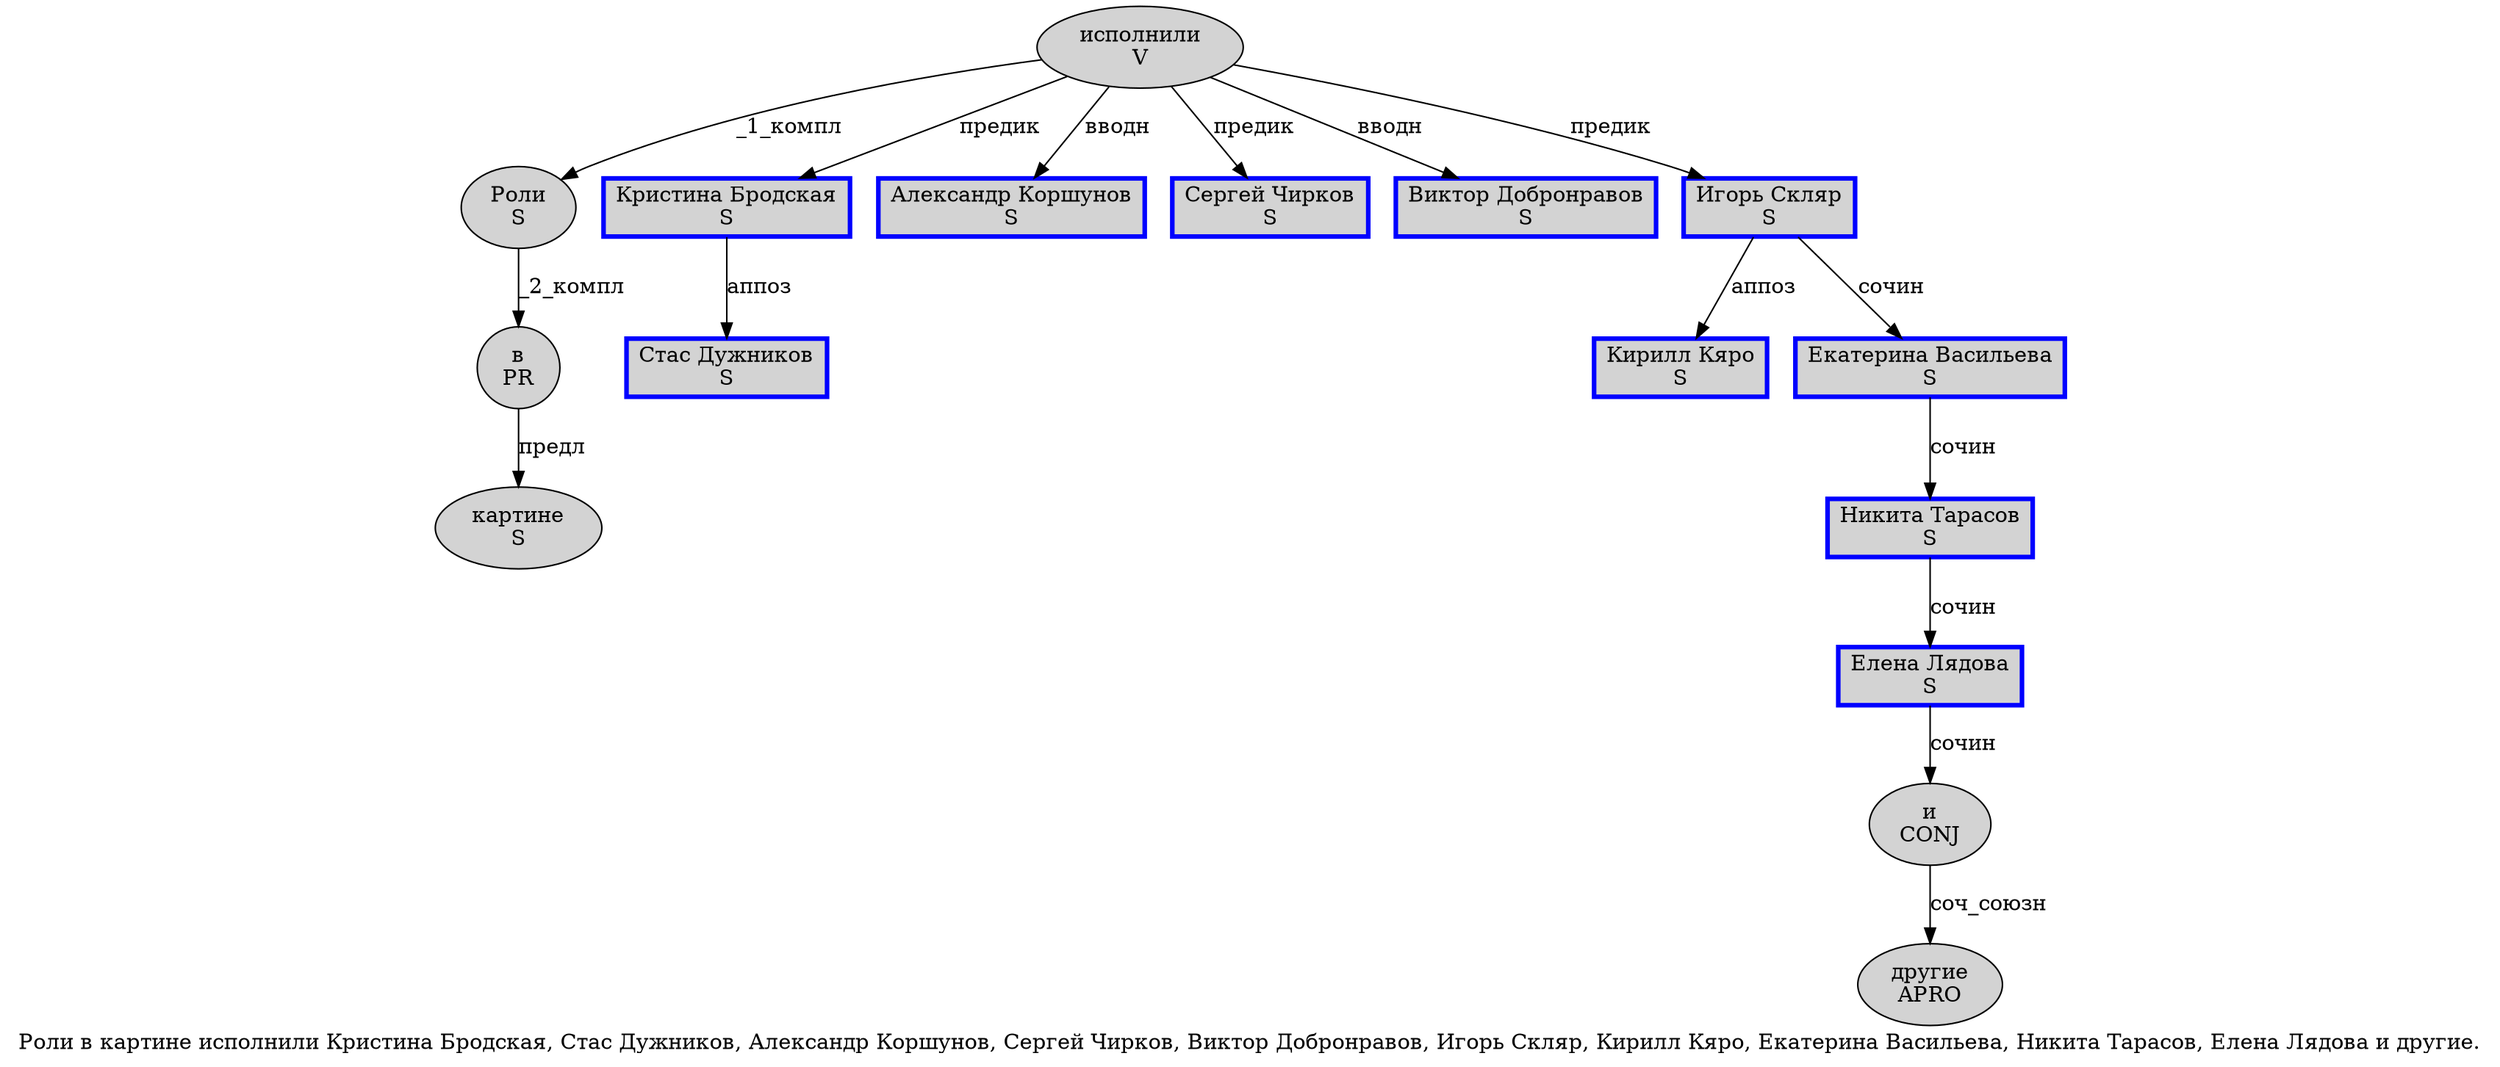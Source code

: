 digraph SENTENCE_1659 {
	graph [label="Роли в картине исполнили Кристина Бродская, Стас Дужников, Александр Коршунов, Сергей Чирков, Виктор Добронравов, Игорь Скляр, Кирилл Кяро, Екатерина Васильева, Никита Тарасов, Елена Лядова и другие."]
	node [style=filled]
		0 [label="Роли
S" color="" fillcolor=lightgray penwidth=1 shape=ellipse]
		1 [label="в
PR" color="" fillcolor=lightgray penwidth=1 shape=ellipse]
		2 [label="картине
S" color="" fillcolor=lightgray penwidth=1 shape=ellipse]
		3 [label="исполнили
V" color="" fillcolor=lightgray penwidth=1 shape=ellipse]
		4 [label="Кристина Бродская
S" color=blue fillcolor=lightgray penwidth=3 shape=box]
		6 [label="Стас Дужников
S" color=blue fillcolor=lightgray penwidth=3 shape=box]
		8 [label="Александр Коршунов
S" color=blue fillcolor=lightgray penwidth=3 shape=box]
		10 [label="Сергей Чирков
S" color=blue fillcolor=lightgray penwidth=3 shape=box]
		12 [label="Виктор Добронравов
S" color=blue fillcolor=lightgray penwidth=3 shape=box]
		14 [label="Игорь Скляр
S" color=blue fillcolor=lightgray penwidth=3 shape=box]
		16 [label="Кирилл Кяро
S" color=blue fillcolor=lightgray penwidth=3 shape=box]
		18 [label="Екатерина Васильева
S" color=blue fillcolor=lightgray penwidth=3 shape=box]
		20 [label="Никита Тарасов
S" color=blue fillcolor=lightgray penwidth=3 shape=box]
		22 [label="Елена Лядова
S" color=blue fillcolor=lightgray penwidth=3 shape=box]
		23 [label="и
CONJ" color="" fillcolor=lightgray penwidth=1 shape=ellipse]
		24 [label="другие
APRO" color="" fillcolor=lightgray penwidth=1 shape=ellipse]
			3 -> 0 [label="_1_компл"]
			3 -> 4 [label="предик"]
			3 -> 8 [label="вводн"]
			3 -> 10 [label="предик"]
			3 -> 12 [label="вводн"]
			3 -> 14 [label="предик"]
			20 -> 22 [label="сочин"]
			1 -> 2 [label="предл"]
			14 -> 18 [label="сочин"]
			14 -> 16 [label="аппоз"]
			23 -> 24 [label="соч_союзн"]
			22 -> 23 [label="сочин"]
			4 -> 6 [label="аппоз"]
			0 -> 1 [label="_2_компл"]
			18 -> 20 [label="сочин"]
}